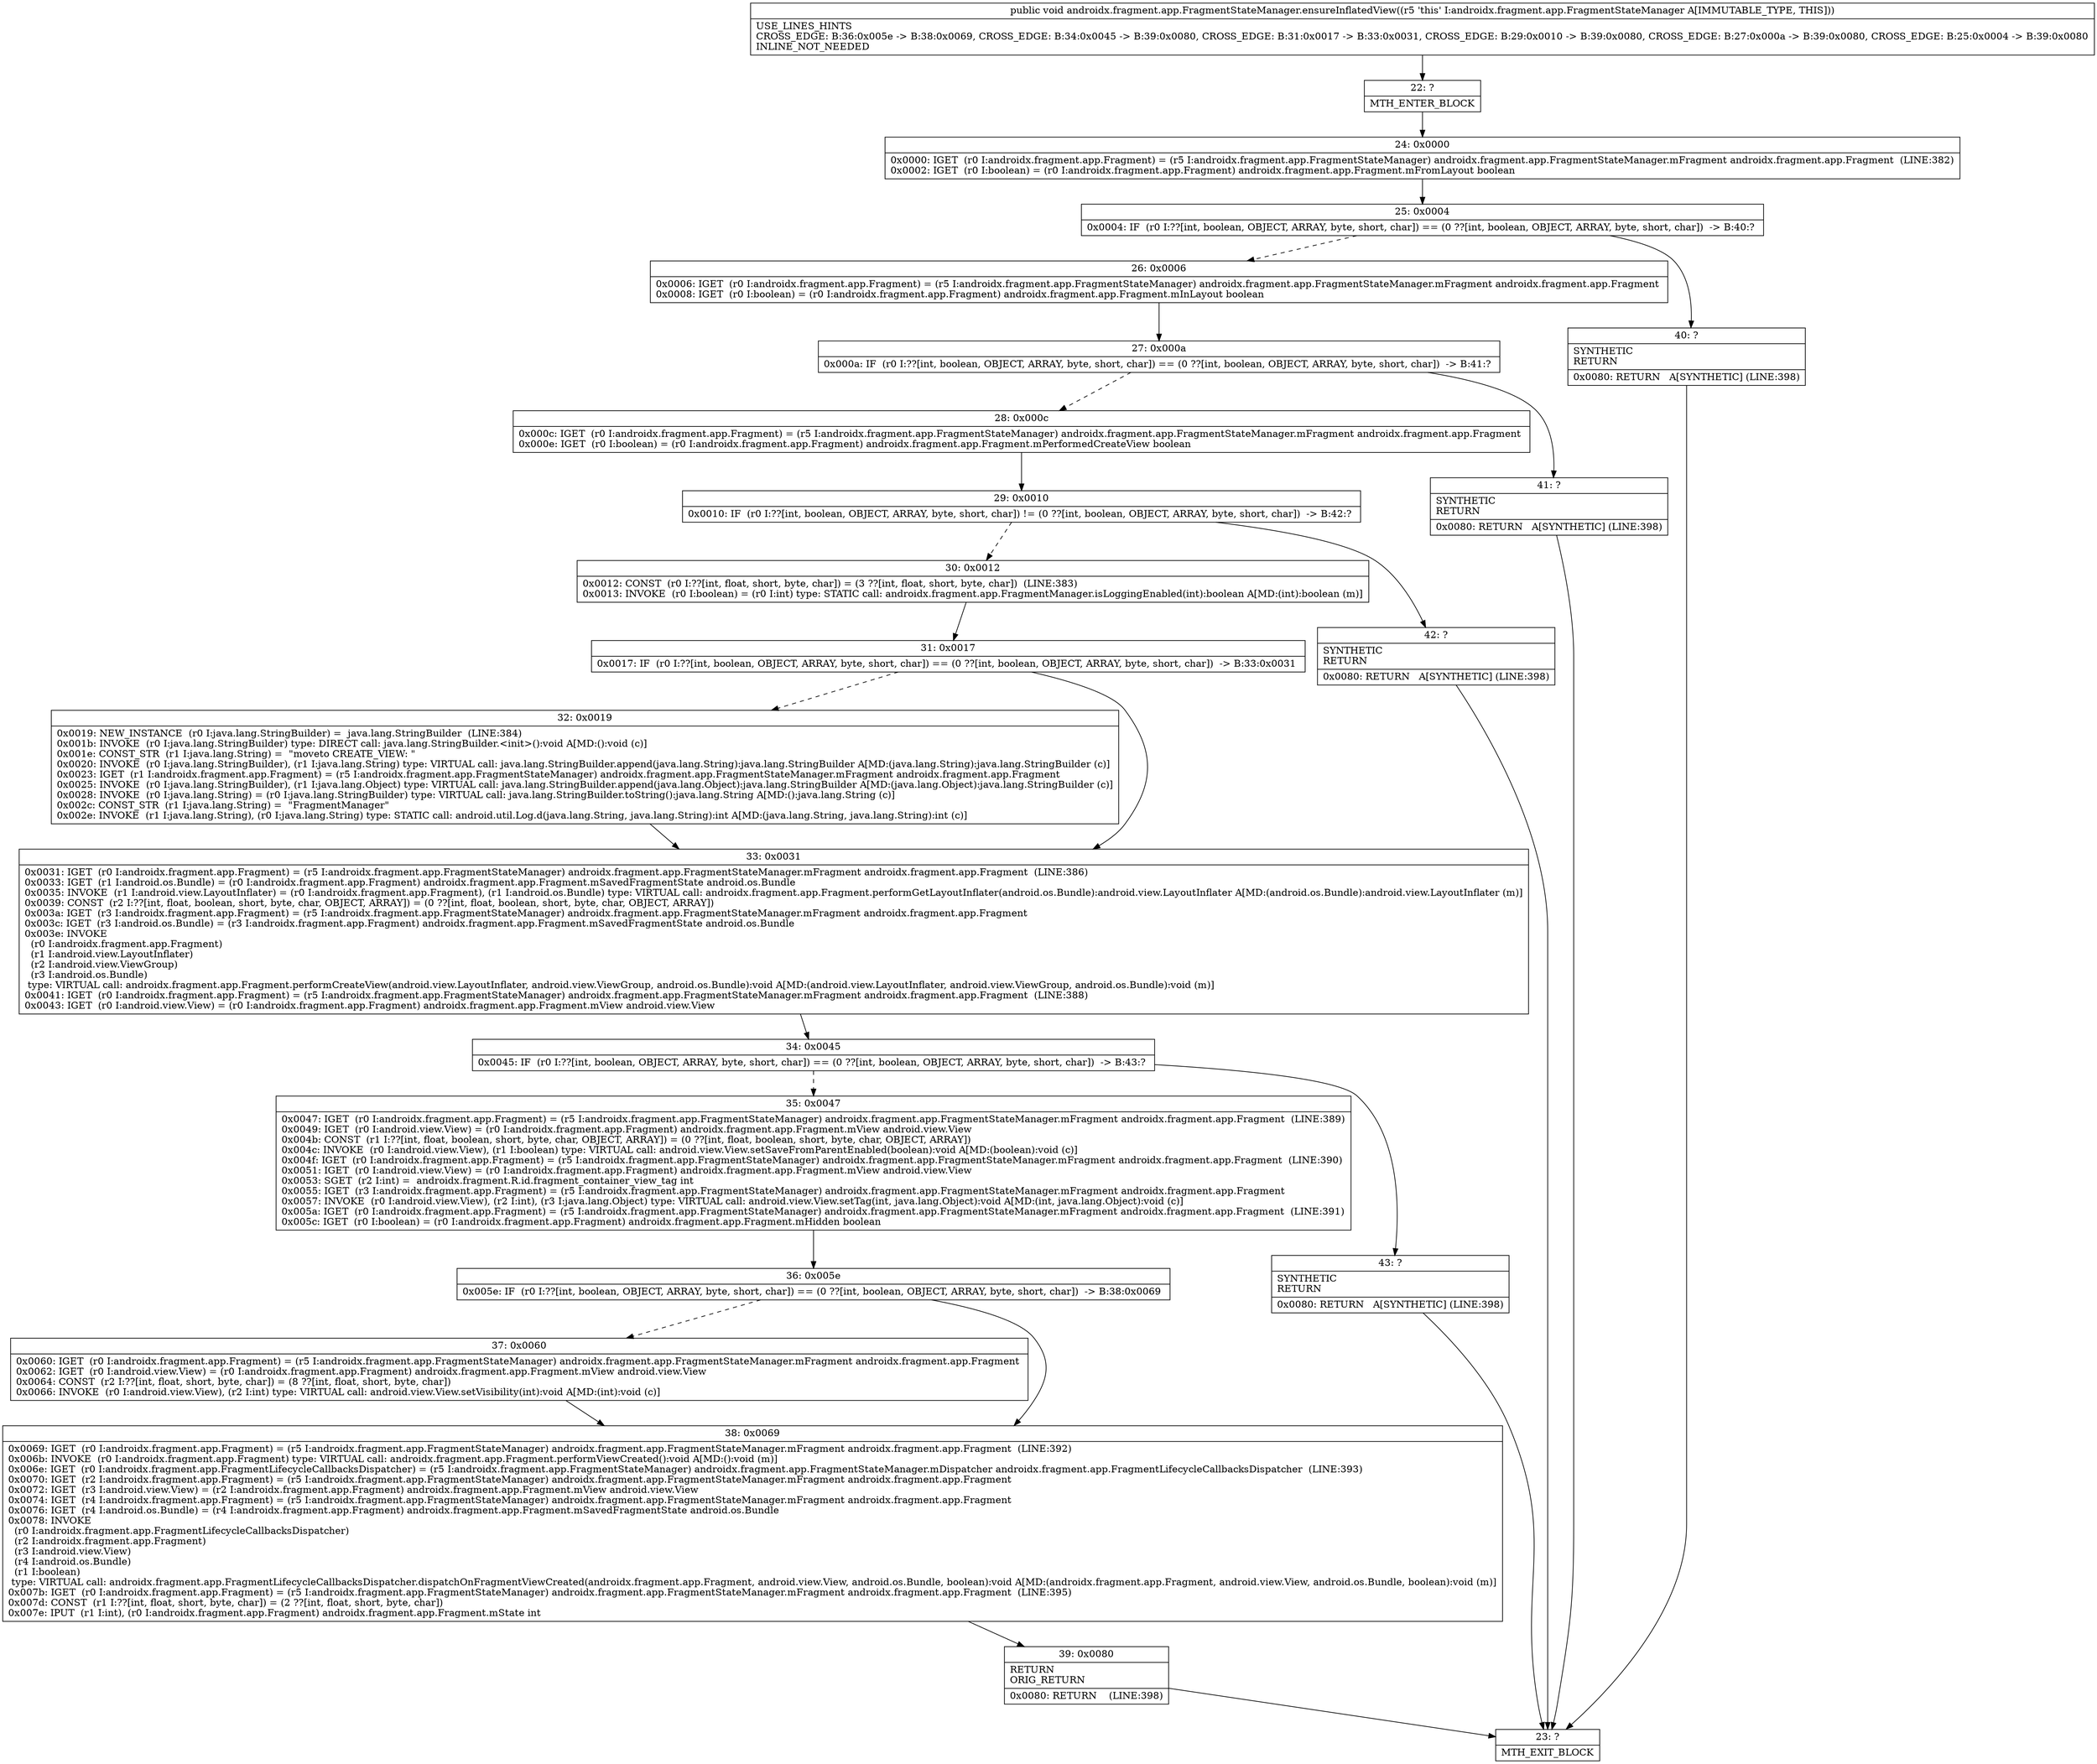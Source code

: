 digraph "CFG forandroidx.fragment.app.FragmentStateManager.ensureInflatedView()V" {
Node_22 [shape=record,label="{22\:\ ?|MTH_ENTER_BLOCK\l}"];
Node_24 [shape=record,label="{24\:\ 0x0000|0x0000: IGET  (r0 I:androidx.fragment.app.Fragment) = (r5 I:androidx.fragment.app.FragmentStateManager) androidx.fragment.app.FragmentStateManager.mFragment androidx.fragment.app.Fragment  (LINE:382)\l0x0002: IGET  (r0 I:boolean) = (r0 I:androidx.fragment.app.Fragment) androidx.fragment.app.Fragment.mFromLayout boolean \l}"];
Node_25 [shape=record,label="{25\:\ 0x0004|0x0004: IF  (r0 I:??[int, boolean, OBJECT, ARRAY, byte, short, char]) == (0 ??[int, boolean, OBJECT, ARRAY, byte, short, char])  \-\> B:40:? \l}"];
Node_26 [shape=record,label="{26\:\ 0x0006|0x0006: IGET  (r0 I:androidx.fragment.app.Fragment) = (r5 I:androidx.fragment.app.FragmentStateManager) androidx.fragment.app.FragmentStateManager.mFragment androidx.fragment.app.Fragment \l0x0008: IGET  (r0 I:boolean) = (r0 I:androidx.fragment.app.Fragment) androidx.fragment.app.Fragment.mInLayout boolean \l}"];
Node_27 [shape=record,label="{27\:\ 0x000a|0x000a: IF  (r0 I:??[int, boolean, OBJECT, ARRAY, byte, short, char]) == (0 ??[int, boolean, OBJECT, ARRAY, byte, short, char])  \-\> B:41:? \l}"];
Node_28 [shape=record,label="{28\:\ 0x000c|0x000c: IGET  (r0 I:androidx.fragment.app.Fragment) = (r5 I:androidx.fragment.app.FragmentStateManager) androidx.fragment.app.FragmentStateManager.mFragment androidx.fragment.app.Fragment \l0x000e: IGET  (r0 I:boolean) = (r0 I:androidx.fragment.app.Fragment) androidx.fragment.app.Fragment.mPerformedCreateView boolean \l}"];
Node_29 [shape=record,label="{29\:\ 0x0010|0x0010: IF  (r0 I:??[int, boolean, OBJECT, ARRAY, byte, short, char]) != (0 ??[int, boolean, OBJECT, ARRAY, byte, short, char])  \-\> B:42:? \l}"];
Node_30 [shape=record,label="{30\:\ 0x0012|0x0012: CONST  (r0 I:??[int, float, short, byte, char]) = (3 ??[int, float, short, byte, char])  (LINE:383)\l0x0013: INVOKE  (r0 I:boolean) = (r0 I:int) type: STATIC call: androidx.fragment.app.FragmentManager.isLoggingEnabled(int):boolean A[MD:(int):boolean (m)]\l}"];
Node_31 [shape=record,label="{31\:\ 0x0017|0x0017: IF  (r0 I:??[int, boolean, OBJECT, ARRAY, byte, short, char]) == (0 ??[int, boolean, OBJECT, ARRAY, byte, short, char])  \-\> B:33:0x0031 \l}"];
Node_32 [shape=record,label="{32\:\ 0x0019|0x0019: NEW_INSTANCE  (r0 I:java.lang.StringBuilder) =  java.lang.StringBuilder  (LINE:384)\l0x001b: INVOKE  (r0 I:java.lang.StringBuilder) type: DIRECT call: java.lang.StringBuilder.\<init\>():void A[MD:():void (c)]\l0x001e: CONST_STR  (r1 I:java.lang.String) =  \"moveto CREATE_VIEW: \" \l0x0020: INVOKE  (r0 I:java.lang.StringBuilder), (r1 I:java.lang.String) type: VIRTUAL call: java.lang.StringBuilder.append(java.lang.String):java.lang.StringBuilder A[MD:(java.lang.String):java.lang.StringBuilder (c)]\l0x0023: IGET  (r1 I:androidx.fragment.app.Fragment) = (r5 I:androidx.fragment.app.FragmentStateManager) androidx.fragment.app.FragmentStateManager.mFragment androidx.fragment.app.Fragment \l0x0025: INVOKE  (r0 I:java.lang.StringBuilder), (r1 I:java.lang.Object) type: VIRTUAL call: java.lang.StringBuilder.append(java.lang.Object):java.lang.StringBuilder A[MD:(java.lang.Object):java.lang.StringBuilder (c)]\l0x0028: INVOKE  (r0 I:java.lang.String) = (r0 I:java.lang.StringBuilder) type: VIRTUAL call: java.lang.StringBuilder.toString():java.lang.String A[MD:():java.lang.String (c)]\l0x002c: CONST_STR  (r1 I:java.lang.String) =  \"FragmentManager\" \l0x002e: INVOKE  (r1 I:java.lang.String), (r0 I:java.lang.String) type: STATIC call: android.util.Log.d(java.lang.String, java.lang.String):int A[MD:(java.lang.String, java.lang.String):int (c)]\l}"];
Node_33 [shape=record,label="{33\:\ 0x0031|0x0031: IGET  (r0 I:androidx.fragment.app.Fragment) = (r5 I:androidx.fragment.app.FragmentStateManager) androidx.fragment.app.FragmentStateManager.mFragment androidx.fragment.app.Fragment  (LINE:386)\l0x0033: IGET  (r1 I:android.os.Bundle) = (r0 I:androidx.fragment.app.Fragment) androidx.fragment.app.Fragment.mSavedFragmentState android.os.Bundle \l0x0035: INVOKE  (r1 I:android.view.LayoutInflater) = (r0 I:androidx.fragment.app.Fragment), (r1 I:android.os.Bundle) type: VIRTUAL call: androidx.fragment.app.Fragment.performGetLayoutInflater(android.os.Bundle):android.view.LayoutInflater A[MD:(android.os.Bundle):android.view.LayoutInflater (m)]\l0x0039: CONST  (r2 I:??[int, float, boolean, short, byte, char, OBJECT, ARRAY]) = (0 ??[int, float, boolean, short, byte, char, OBJECT, ARRAY]) \l0x003a: IGET  (r3 I:androidx.fragment.app.Fragment) = (r5 I:androidx.fragment.app.FragmentStateManager) androidx.fragment.app.FragmentStateManager.mFragment androidx.fragment.app.Fragment \l0x003c: IGET  (r3 I:android.os.Bundle) = (r3 I:androidx.fragment.app.Fragment) androidx.fragment.app.Fragment.mSavedFragmentState android.os.Bundle \l0x003e: INVOKE  \l  (r0 I:androidx.fragment.app.Fragment)\l  (r1 I:android.view.LayoutInflater)\l  (r2 I:android.view.ViewGroup)\l  (r3 I:android.os.Bundle)\l type: VIRTUAL call: androidx.fragment.app.Fragment.performCreateView(android.view.LayoutInflater, android.view.ViewGroup, android.os.Bundle):void A[MD:(android.view.LayoutInflater, android.view.ViewGroup, android.os.Bundle):void (m)]\l0x0041: IGET  (r0 I:androidx.fragment.app.Fragment) = (r5 I:androidx.fragment.app.FragmentStateManager) androidx.fragment.app.FragmentStateManager.mFragment androidx.fragment.app.Fragment  (LINE:388)\l0x0043: IGET  (r0 I:android.view.View) = (r0 I:androidx.fragment.app.Fragment) androidx.fragment.app.Fragment.mView android.view.View \l}"];
Node_34 [shape=record,label="{34\:\ 0x0045|0x0045: IF  (r0 I:??[int, boolean, OBJECT, ARRAY, byte, short, char]) == (0 ??[int, boolean, OBJECT, ARRAY, byte, short, char])  \-\> B:43:? \l}"];
Node_35 [shape=record,label="{35\:\ 0x0047|0x0047: IGET  (r0 I:androidx.fragment.app.Fragment) = (r5 I:androidx.fragment.app.FragmentStateManager) androidx.fragment.app.FragmentStateManager.mFragment androidx.fragment.app.Fragment  (LINE:389)\l0x0049: IGET  (r0 I:android.view.View) = (r0 I:androidx.fragment.app.Fragment) androidx.fragment.app.Fragment.mView android.view.View \l0x004b: CONST  (r1 I:??[int, float, boolean, short, byte, char, OBJECT, ARRAY]) = (0 ??[int, float, boolean, short, byte, char, OBJECT, ARRAY]) \l0x004c: INVOKE  (r0 I:android.view.View), (r1 I:boolean) type: VIRTUAL call: android.view.View.setSaveFromParentEnabled(boolean):void A[MD:(boolean):void (c)]\l0x004f: IGET  (r0 I:androidx.fragment.app.Fragment) = (r5 I:androidx.fragment.app.FragmentStateManager) androidx.fragment.app.FragmentStateManager.mFragment androidx.fragment.app.Fragment  (LINE:390)\l0x0051: IGET  (r0 I:android.view.View) = (r0 I:androidx.fragment.app.Fragment) androidx.fragment.app.Fragment.mView android.view.View \l0x0053: SGET  (r2 I:int) =  androidx.fragment.R.id.fragment_container_view_tag int \l0x0055: IGET  (r3 I:androidx.fragment.app.Fragment) = (r5 I:androidx.fragment.app.FragmentStateManager) androidx.fragment.app.FragmentStateManager.mFragment androidx.fragment.app.Fragment \l0x0057: INVOKE  (r0 I:android.view.View), (r2 I:int), (r3 I:java.lang.Object) type: VIRTUAL call: android.view.View.setTag(int, java.lang.Object):void A[MD:(int, java.lang.Object):void (c)]\l0x005a: IGET  (r0 I:androidx.fragment.app.Fragment) = (r5 I:androidx.fragment.app.FragmentStateManager) androidx.fragment.app.FragmentStateManager.mFragment androidx.fragment.app.Fragment  (LINE:391)\l0x005c: IGET  (r0 I:boolean) = (r0 I:androidx.fragment.app.Fragment) androidx.fragment.app.Fragment.mHidden boolean \l}"];
Node_36 [shape=record,label="{36\:\ 0x005e|0x005e: IF  (r0 I:??[int, boolean, OBJECT, ARRAY, byte, short, char]) == (0 ??[int, boolean, OBJECT, ARRAY, byte, short, char])  \-\> B:38:0x0069 \l}"];
Node_37 [shape=record,label="{37\:\ 0x0060|0x0060: IGET  (r0 I:androidx.fragment.app.Fragment) = (r5 I:androidx.fragment.app.FragmentStateManager) androidx.fragment.app.FragmentStateManager.mFragment androidx.fragment.app.Fragment \l0x0062: IGET  (r0 I:android.view.View) = (r0 I:androidx.fragment.app.Fragment) androidx.fragment.app.Fragment.mView android.view.View \l0x0064: CONST  (r2 I:??[int, float, short, byte, char]) = (8 ??[int, float, short, byte, char]) \l0x0066: INVOKE  (r0 I:android.view.View), (r2 I:int) type: VIRTUAL call: android.view.View.setVisibility(int):void A[MD:(int):void (c)]\l}"];
Node_38 [shape=record,label="{38\:\ 0x0069|0x0069: IGET  (r0 I:androidx.fragment.app.Fragment) = (r5 I:androidx.fragment.app.FragmentStateManager) androidx.fragment.app.FragmentStateManager.mFragment androidx.fragment.app.Fragment  (LINE:392)\l0x006b: INVOKE  (r0 I:androidx.fragment.app.Fragment) type: VIRTUAL call: androidx.fragment.app.Fragment.performViewCreated():void A[MD:():void (m)]\l0x006e: IGET  (r0 I:androidx.fragment.app.FragmentLifecycleCallbacksDispatcher) = (r5 I:androidx.fragment.app.FragmentStateManager) androidx.fragment.app.FragmentStateManager.mDispatcher androidx.fragment.app.FragmentLifecycleCallbacksDispatcher  (LINE:393)\l0x0070: IGET  (r2 I:androidx.fragment.app.Fragment) = (r5 I:androidx.fragment.app.FragmentStateManager) androidx.fragment.app.FragmentStateManager.mFragment androidx.fragment.app.Fragment \l0x0072: IGET  (r3 I:android.view.View) = (r2 I:androidx.fragment.app.Fragment) androidx.fragment.app.Fragment.mView android.view.View \l0x0074: IGET  (r4 I:androidx.fragment.app.Fragment) = (r5 I:androidx.fragment.app.FragmentStateManager) androidx.fragment.app.FragmentStateManager.mFragment androidx.fragment.app.Fragment \l0x0076: IGET  (r4 I:android.os.Bundle) = (r4 I:androidx.fragment.app.Fragment) androidx.fragment.app.Fragment.mSavedFragmentState android.os.Bundle \l0x0078: INVOKE  \l  (r0 I:androidx.fragment.app.FragmentLifecycleCallbacksDispatcher)\l  (r2 I:androidx.fragment.app.Fragment)\l  (r3 I:android.view.View)\l  (r4 I:android.os.Bundle)\l  (r1 I:boolean)\l type: VIRTUAL call: androidx.fragment.app.FragmentLifecycleCallbacksDispatcher.dispatchOnFragmentViewCreated(androidx.fragment.app.Fragment, android.view.View, android.os.Bundle, boolean):void A[MD:(androidx.fragment.app.Fragment, android.view.View, android.os.Bundle, boolean):void (m)]\l0x007b: IGET  (r0 I:androidx.fragment.app.Fragment) = (r5 I:androidx.fragment.app.FragmentStateManager) androidx.fragment.app.FragmentStateManager.mFragment androidx.fragment.app.Fragment  (LINE:395)\l0x007d: CONST  (r1 I:??[int, float, short, byte, char]) = (2 ??[int, float, short, byte, char]) \l0x007e: IPUT  (r1 I:int), (r0 I:androidx.fragment.app.Fragment) androidx.fragment.app.Fragment.mState int \l}"];
Node_39 [shape=record,label="{39\:\ 0x0080|RETURN\lORIG_RETURN\l|0x0080: RETURN    (LINE:398)\l}"];
Node_23 [shape=record,label="{23\:\ ?|MTH_EXIT_BLOCK\l}"];
Node_43 [shape=record,label="{43\:\ ?|SYNTHETIC\lRETURN\l|0x0080: RETURN   A[SYNTHETIC] (LINE:398)\l}"];
Node_42 [shape=record,label="{42\:\ ?|SYNTHETIC\lRETURN\l|0x0080: RETURN   A[SYNTHETIC] (LINE:398)\l}"];
Node_41 [shape=record,label="{41\:\ ?|SYNTHETIC\lRETURN\l|0x0080: RETURN   A[SYNTHETIC] (LINE:398)\l}"];
Node_40 [shape=record,label="{40\:\ ?|SYNTHETIC\lRETURN\l|0x0080: RETURN   A[SYNTHETIC] (LINE:398)\l}"];
MethodNode[shape=record,label="{public void androidx.fragment.app.FragmentStateManager.ensureInflatedView((r5 'this' I:androidx.fragment.app.FragmentStateManager A[IMMUTABLE_TYPE, THIS]))  | USE_LINES_HINTS\lCROSS_EDGE: B:36:0x005e \-\> B:38:0x0069, CROSS_EDGE: B:34:0x0045 \-\> B:39:0x0080, CROSS_EDGE: B:31:0x0017 \-\> B:33:0x0031, CROSS_EDGE: B:29:0x0010 \-\> B:39:0x0080, CROSS_EDGE: B:27:0x000a \-\> B:39:0x0080, CROSS_EDGE: B:25:0x0004 \-\> B:39:0x0080\lINLINE_NOT_NEEDED\l}"];
MethodNode -> Node_22;Node_22 -> Node_24;
Node_24 -> Node_25;
Node_25 -> Node_26[style=dashed];
Node_25 -> Node_40;
Node_26 -> Node_27;
Node_27 -> Node_28[style=dashed];
Node_27 -> Node_41;
Node_28 -> Node_29;
Node_29 -> Node_30[style=dashed];
Node_29 -> Node_42;
Node_30 -> Node_31;
Node_31 -> Node_32[style=dashed];
Node_31 -> Node_33;
Node_32 -> Node_33;
Node_33 -> Node_34;
Node_34 -> Node_35[style=dashed];
Node_34 -> Node_43;
Node_35 -> Node_36;
Node_36 -> Node_37[style=dashed];
Node_36 -> Node_38;
Node_37 -> Node_38;
Node_38 -> Node_39;
Node_39 -> Node_23;
Node_43 -> Node_23;
Node_42 -> Node_23;
Node_41 -> Node_23;
Node_40 -> Node_23;
}

